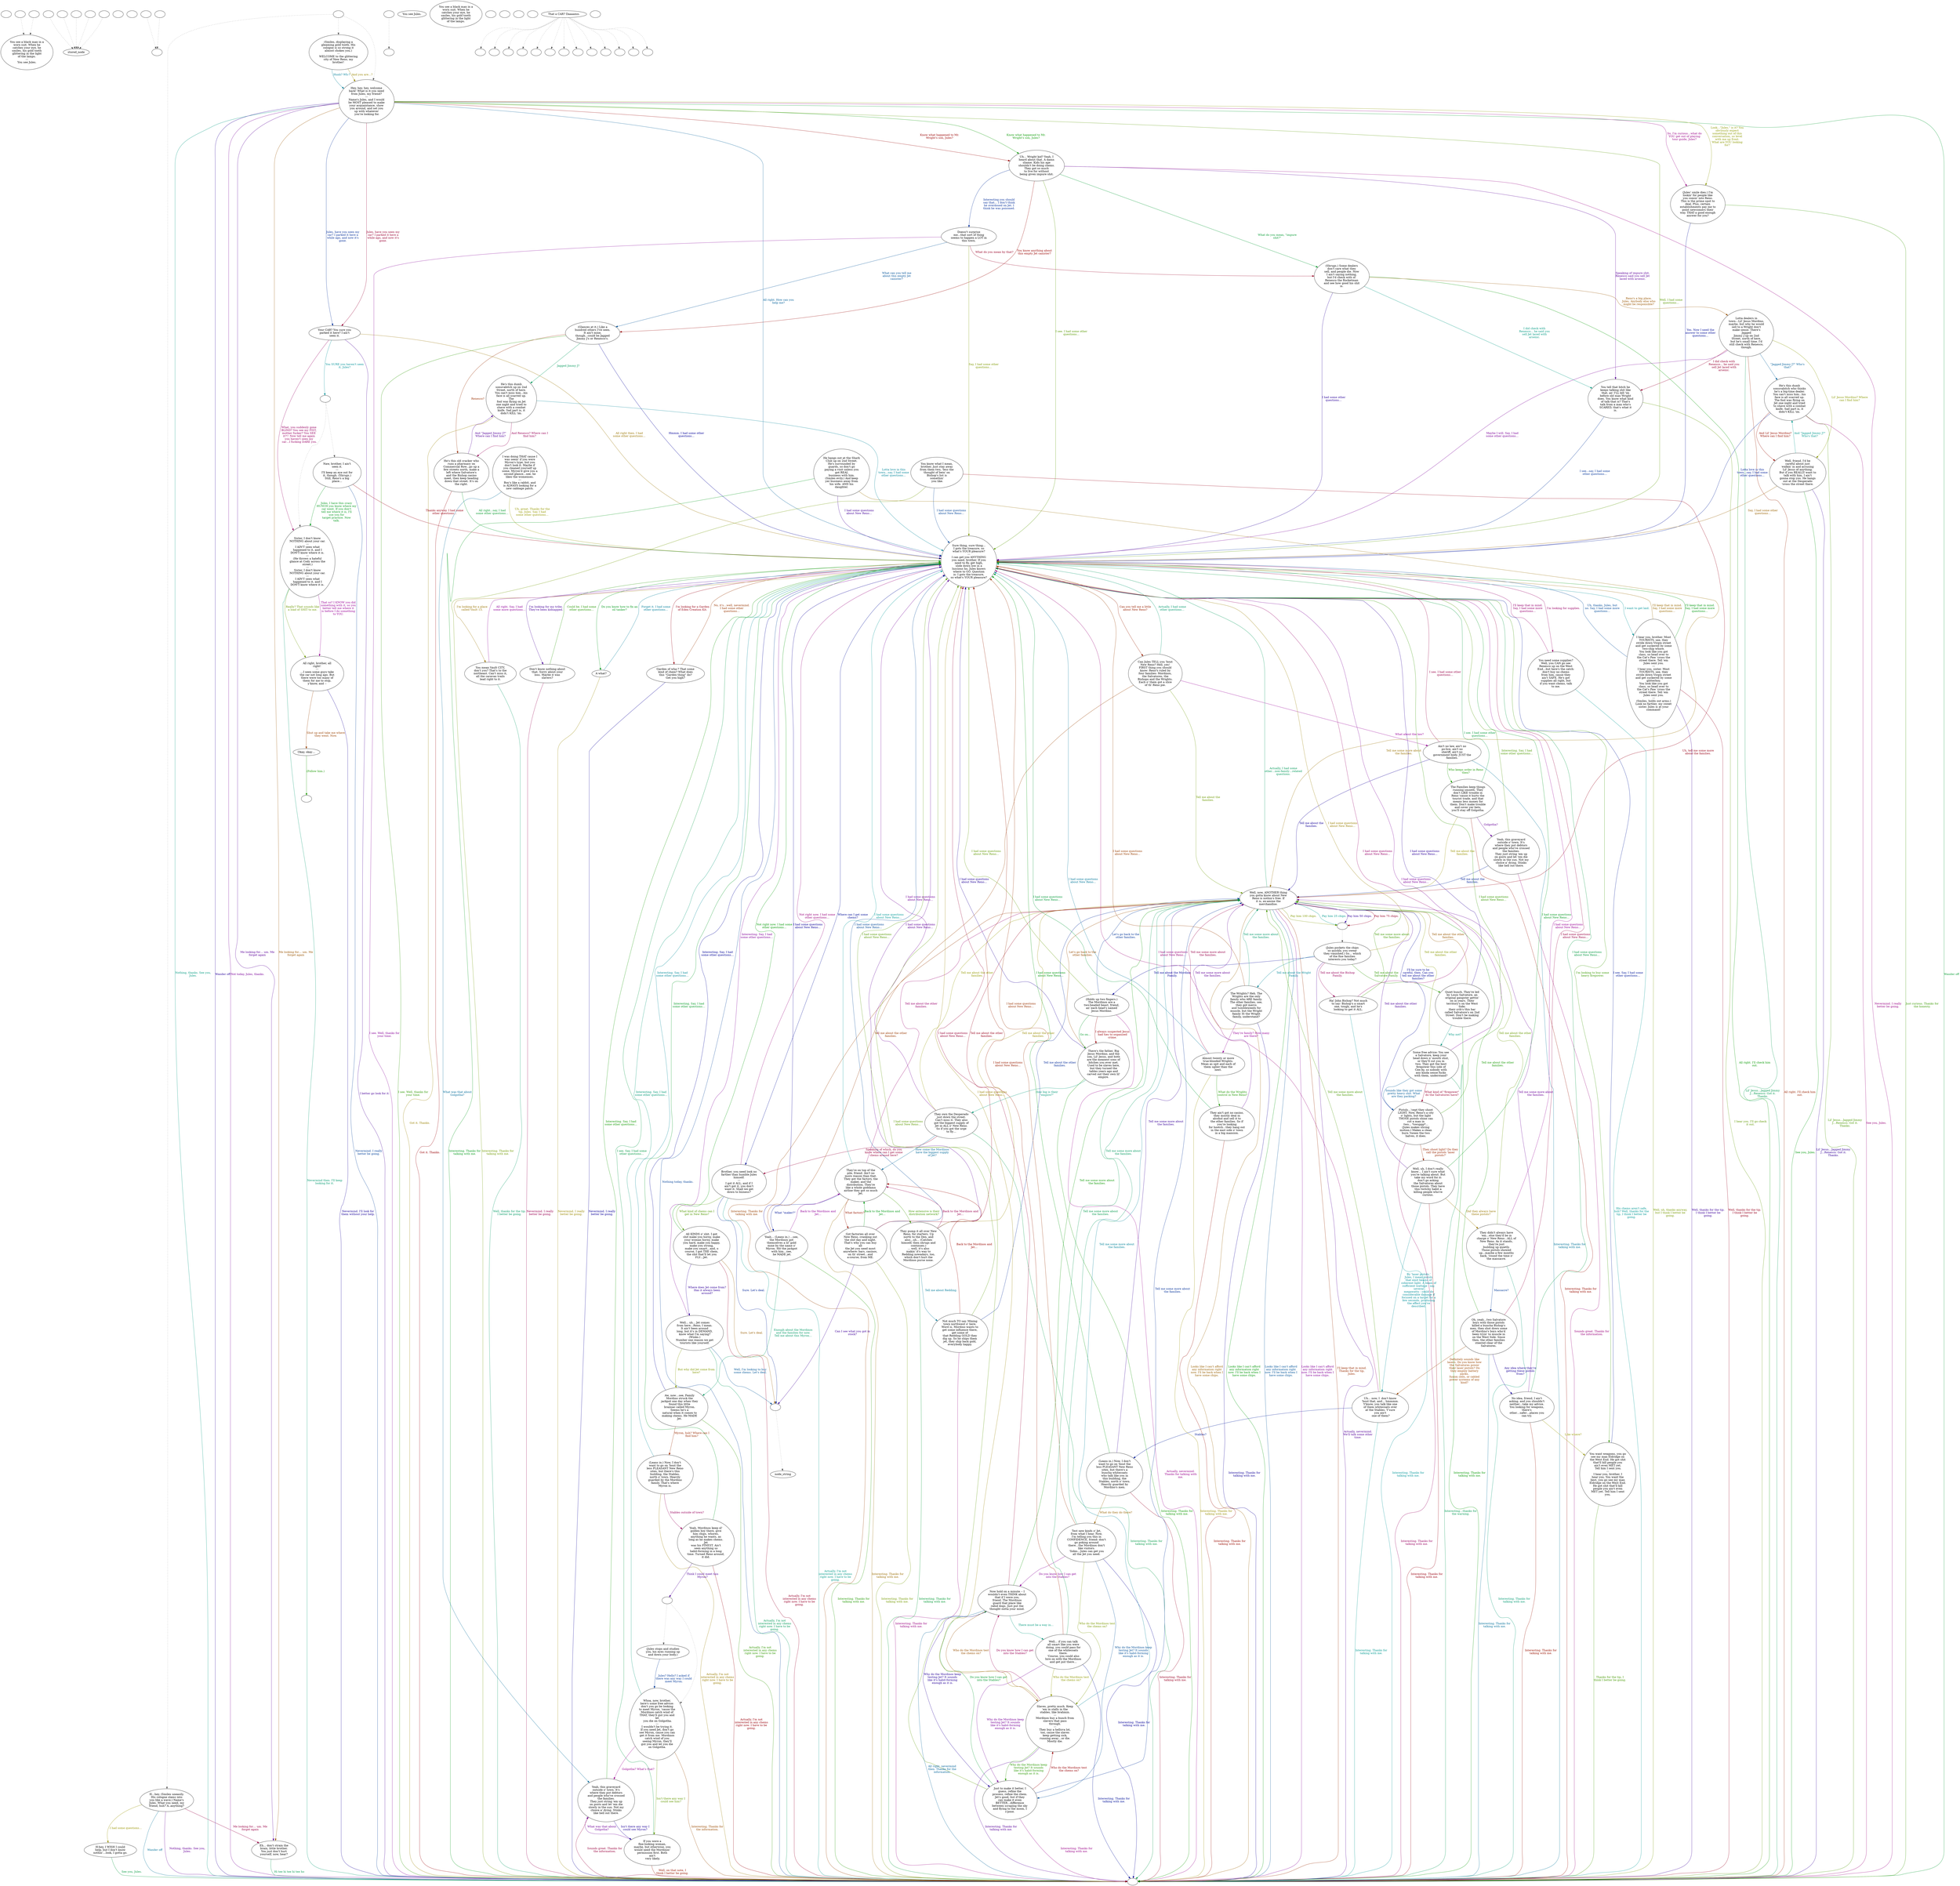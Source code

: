 digraph ncJules {
  "checkPartyMembersNearDoor" [style=filled       fillcolor="#FFFFFF"       color="#000000"]
  "checkPartyMembersNearDoor" [label=""]
  "ChooseFromList" [style=filled       fillcolor="#FFFFFF"       color="#000000"]
  "ChooseFromList" [label="You see a black man in a\nworn suit. When he\ncatches your eye, he\nsmiles, his gold tooth\nglittering in the light\nof the lamps.\n---\nYou see Jules."]
  "CLICK_PREV" [style=filled       fillcolor="#FFFFFF"       color="#000000"]
  "CLICK_PREV" -> "ChooseFromList" [style=dotted color="#555555"]
  "CLICK_PREV" [label=""]
  "CLICK_0" [style=filled       fillcolor="#FFFFFF"       color="#000000"]
  "CLICK_0" -> "stored_node" [style=dotted color="#555555"]
  "CLICK_0" [label=""]
  "CLICK_1" [style=filled       fillcolor="#FFFFFF"       color="#000000"]
  "CLICK_1" -> "stored_node" [style=dotted color="#555555"]
  "CLICK_1" [label=""]
  "CLICK_2" [style=filled       fillcolor="#FFFFFF"       color="#000000"]
  "CLICK_2" -> "stored_node" [style=dotted color="#555555"]
  "CLICK_2" [label=""]
  "CLICK_3" [style=filled       fillcolor="#FFFFFF"       color="#000000"]
  "CLICK_3" -> "stored_node" [style=dotted color="#555555"]
  "CLICK_3" [label=""]
  "CLICK_4" [style=filled       fillcolor="#FFFFFF"       color="#000000"]
  "CLICK_4" -> "stored_node" [style=dotted color="#555555"]
  "CLICK_4" [label=""]
  "CLICK_MORE" [style=filled       fillcolor="#FFFFFF"       color="#000000"]
  "CLICK_MORE" -> "ChooseFromList" [style=dotted color="#555555"]
  "CLICK_MORE" [label=""]
  "start" [style=filled       fillcolor="#FFFFFF"       color="#000000"]
  "start" [label=""]
  "critter_p_proc" [style=filled       fillcolor="#FFFFFF"       color="#000000"]
  "critter_p_proc" [label=""]
  "pickup_p_proc" [style=filled       fillcolor="#FFFFFF"       color="#000000"]
  "pickup_p_proc" -> "Node998" [style=dotted color="#555555"]
  "pickup_p_proc" [label=""]
  "talk_p_proc" [style=filled       fillcolor="#FFFFFF"       color="#000000"]
  "talk_p_proc" -> "Node081" [style=dotted color="#555555"]
  "talk_p_proc" -> "Node017" [style=dotted color="#555555"]
  "talk_p_proc" -> "Node016" [style=dotted color="#555555"]
  "talk_p_proc" [label=""]
  "destroy_p_proc" [style=filled       fillcolor="#FFFFFF"       color="#000000"]
  "destroy_p_proc" [label=""]
  "look_at_p_proc" [style=filled       fillcolor="#FFFFFF"       color="#000000"]
  "look_at_p_proc" [label="You see Jules."]
  "description_p_proc" [style=filled       fillcolor="#FFFFFF"       color="#000000"]
  "description_p_proc" [label="You see a black man in a\nworn suit. When he\ncatches your eye, he\nsmiles, his gold tooth\nglittering in the light\nof the lamps."]
  "use_skill_on_p_proc" [style=filled       fillcolor="#FFFFFF"       color="#000000"]
  "use_skill_on_p_proc" [label=""]
  "damage_p_proc" [style=filled       fillcolor="#FFFFFF"       color="#000000"]
  "damage_p_proc" [label=""]
  "map_enter_p_proc" [style=filled       fillcolor="#FFFFFF"       color="#000000"]
  "map_enter_p_proc" [label=""]
  "map_exit_p_proc" [style=filled       fillcolor="#FFFFFF"       color="#000000"]
  "map_exit_p_proc" [label=""]
  "map_update_p_proc" [style=filled       fillcolor="#FFFFFF"       color="#000000"]
  "map_update_p_proc" -> "destroy_p_proc" [style=dotted color="#555555"]
  "map_update_p_proc" [label=""]
  "timed_event_p_proc" [style=filled       fillcolor="#FFFFFF"       color="#000000"]
  "timed_event_p_proc" -> "Node001" [style=dotted color="#555555"]
  "timed_event_p_proc" -> "Node002" [style=dotted color="#555555"]
  "timed_event_p_proc" -> "Node003" [style=dotted color="#555555"]
  "timed_event_p_proc" -> "Node004" [style=dotted color="#555555"]
  "timed_event_p_proc" -> "Node005" [style=dotted color="#555555"]
  "timed_event_p_proc" -> "Node007" [style=dotted color="#555555"]
  "timed_event_p_proc" -> "Node009" [style=dotted color="#555555"]
  "timed_event_p_proc" -> "Node010" [style=dotted color="#555555"]
  "timed_event_p_proc" -> "Node011" [style=dotted color="#555555"]
  "timed_event_p_proc" -> "Node012" [style=dotted color="#555555"]
  "timed_event_p_proc" -> "Node013" [style=dotted color="#555555"]
  "timed_event_p_proc" -> "Node014" [style=dotted color="#555555"]
  "timed_event_p_proc" -> "Node015" [style=dotted color="#555555"]
  "timed_event_p_proc" [label="That a CAR? Daaaamn."]
  "Node998" [style=filled       fillcolor="#FFFFFF"       color="#000000"]
  "Node998" [label=""]
  "Node999" [style=filled       fillcolor="#FFFFFF"       color="#000000"]
  "Node999" [label=""]
  "Node001" [style=filled       fillcolor="#FFFFFF"       color="#000000"]
  "Node001" [label=""]
  "Node002" [style=filled       fillcolor="#FFFFFF"       color="#000000"]
  "Node002" [label=""]
  "Node003" [style=filled       fillcolor="#FFFFFF"       color="#000000"]
  "Node003" [label=""]
  "Node004" [style=filled       fillcolor="#FFFFFF"       color="#000000"]
  "Node004" [label=""]
  "Node005" [style=filled       fillcolor="#FFFFFF"       color="#000000"]
  "Node005" [label=""]
  "Node007" [style=filled       fillcolor="#FFFFFF"       color="#000000"]
  "Node007" [label=""]
  "Node009" [style=filled       fillcolor="#FFFFFF"       color="#000000"]
  "Node009" [label=""]
  "Node010" [style=filled       fillcolor="#FFFFFF"       color="#000000"]
  "Node010" [label=""]
  "Node011" [style=filled       fillcolor="#FFFFFF"       color="#000000"]
  "Node011" [label=""]
  "Node012" [style=filled       fillcolor="#FFFFFF"       color="#000000"]
  "Node012" [label=""]
  "Node013" [style=filled       fillcolor="#FFFFFF"       color="#000000"]
  "Node013" [label=""]
  "Node014" [style=filled       fillcolor="#FFFFFF"       color="#000000"]
  "Node014" [label=""]
  "Node015" [style=filled       fillcolor="#FFFFFF"       color="#000000"]
  "Node015" [label=""]
  "Node016" [style=filled       fillcolor="#FFFFFF"       color="#000000"]
  "Node016" [label="(Smiles, displaying a\ngleaming gold tooth. His\ncologne is so strong it\nalmost chokes you.)\n---\nWELCOME to the glittering\ncity of New Reno, my\nbrother!"]
  "Node016" -> "Node017" [label="Hunh? Wh-?" color="#007F99" fontcolor="#007F99"]
  "Node016" -> "Node017" [label="And you are…?" color="#998600" fontcolor="#998600"]
  "Node017" [style=filled       fillcolor="#FFFFFF"       color="#000000"]
  "Node017" [label="Hey, hey, hey, welcome\nback! What is it you need\nfrom Jules, my friend?\n---\nName's Jules, and I would\nbe MOST pleased to make\nyour acquaintance, show\nyou around, and set you\nup with whatever\n you're looking for."]
  "Node017" -> "Node018" [label="Me looking for… um. Me\nforget again" color="#5A0099" fontcolor="#5A0099"]
  "Node017" -> "Node999" [label="Wander off" color="#00992D" fontcolor="#00992D"]
  "Node017" -> "Node072" [label="Know what happened to Mr.\nWright's son, Jules?" color="#990000" fontcolor="#990000"]
  "Node017" -> "Node076" [label="Jules, have you seen my\ncar? I parked it here a\nwhile ago, and now it's\ngone." color="#002C99" fontcolor="#002C99"]
  "Node017" -> "Node019" [label="Well, I had some\nquestions…" color="#599900" fontcolor="#599900"]
  "Node017" -> "Node075" [label="So, I'm curious…what do\nYOU get out of playing\ntour guide, Jules?" color="#990086" fontcolor="#990086"]
  "Node017" -> "Node999" [label="Nothing, thanks. See you,\nJules." color="#009980" fontcolor="#009980"]
  "Node017" -> "Node018" [label="Me looking for… um. Me\nforget again" color="#995300" fontcolor="#995300"]
  "Node017" -> "Node999" [label="Wander off" color="#260099" fontcolor="#260099"]
  "Node017" -> "Node072" [label="Know what happened to Mr.\nWright's son, Jules?" color="#069900" fontcolor="#069900"]
  "Node017" -> "Node076" [label="Jules, have you seen my\ncar? I parked it here a\nwhile ago, and now it's\ngone." color="#990033" fontcolor="#990033"]
  "Node017" -> "Node019" [label="All right. How can you\nhelp me?" color="#005F99" fontcolor="#005F99"]
  "Node017" -> "Node075" [label="Look…\"Jules,\" is it? You\nobviously expect\nsomething out of this\nconversation, so level\nwith me up front.\nWhat are YOU looking\nfor?" color="#8C9900" fontcolor="#8C9900"]
  "Node017" -> "Node999" [label="Not today, Jules, thanks." color="#790099" fontcolor="#790099"]
  "Node018" [style=filled       fillcolor="#FFFFFF"       color="#000000"]
  "Node018" [label="Eh... don't strain the\nbrain, little brother.\nYou just don't hurt\nyourself, now, hear?"]
  "Node018" -> "Node999" [label="Hi tee hi tee hi tee ho" color="#00994D" fontcolor="#00994D"]
  "Node019" [style=filled       fillcolor="#FFFFFF"       color="#000000"]
  "Node019" [label="Sure thing, sure thing...\nI gots the treasure, so\nwhat's YOUR pleasure?\n---\nI can get you ANYTHING\nyou need, brother. If you\nneed to fly, get high,\nslide down low in a\nluscious ho, Jules knows\nwhere to GO. Question\nis: I gots the treasure,\nso what's YOUR pleasure?"]
  "Node019" -> "Node020" [label="Can you tell me a little\nabout New Reno?" color="#992000" fontcolor="#992000"]
  "Node019" -> "Node054" [label="Where can I get some\nchems?" color="#000D99" fontcolor="#000D99"]
  "Node019" -> "Node065" [label="I'm looking to buy some\nheavy firepower." color="#399900" fontcolor="#399900"]
  "Node019" -> "Node066" [label="I'm looking for supplies." color="#990066" fontcolor="#990066"]
  "Node019" -> "Node067" [label="I want to get laid." color="#009399" fontcolor="#009399"]
  "Node019" -> "Node068" [label="I'm looking for a place\ncalled Vault 13." color="#997300" fontcolor="#997300"]
  "Node019" -> "Node070" [label="I'm looking for my tribe.\nThey've been kidnapped." color="#460099" fontcolor="#460099"]
  "Node019" -> "Node071" [label="Do you know how to fix an\noil tanker?" color="#009919" fontcolor="#009919"]
  "Node019" -> "Node069" [label="I'm looking for a Garden\nof Eden Creation Kit." color="#990013" fontcolor="#990013"]
  "Node019" -> "Node999" [label="Nothing today, thanks." color="#004099" fontcolor="#004099"]
  "Node020" [style=filled       fillcolor="#FFFFFF"       color="#000000"]
  "Node020" [label="Can Jules TELL you 'bout\nNew Reno? Hell, yes!\nFIRST thing you should\nknow: Reno's ruled by\nfour families: Mordinos,\nthe Salvatores, the\nBishops and the Wrights.\nEach o' them got a slice\nof th' Reno pie."]
  "Node020" -> "Node024" [label="Tell me about the\nfamilies." color="#6C9900" fontcolor="#6C9900"]
  "Node020" -> "Node021" [label="What about the law?" color="#990099" fontcolor="#990099"]
  "Node020" -> "Node019" [label="Actually, I had some\nother questions…" color="#00996C" fontcolor="#00996C"]
  "Node020" -> "Node999" [label="Interesting. Thanks for\ntalking with me." color="#994000" fontcolor="#994000"]
  "Node021" [style=filled       fillcolor="#FFFFFF"       color="#000000"]
  "Node021" [label="Ain't no law, ain't no\npo-lice, ain't no\nsheriff, ain't no\ngovernment body. JUST the\nfamilies."]
  "Node021" -> "Node024" [label="Tell me about the\nfamilies." color="#130099" fontcolor="#130099"]
  "Node021" -> "Node022" [label="Who keeps order in Reno\nthen?" color="#1A9900" fontcolor="#1A9900"]
  "Node021" -> "Node019" [label="I see. I had some other\nquestions…" color="#990046" fontcolor="#990046"]
  "Node021" -> "Node999" [label="Interesting. Thanks for\ntalking with me." color="#007399" fontcolor="#007399"]
  "Node022" [style=filled       fillcolor="#FFFFFF"       color="#000000"]
  "Node022" [label="The Families keep things\nrunning smooth. They\ndon't LIKE trouble in\nReno 'cause it hurts the\ntourist trade, and that\nmeans less money for\nthem. Don't make trouble\nand cover yer bets,\nyou'll stay off Golgotha."]
  "Node022" -> "Node024" [label="Tell me about the\nfamilies." color="#999200" fontcolor="#999200"]
  "Node022" -> "Node023" [label="Golgotha?" color="#660099" fontcolor="#660099"]
  "Node022" -> "Node019" [label="I see. I had some other\nquestions…" color="#009939" fontcolor="#009939"]
  "Node022" -> "Node999" [label="Interesting. Thanks for\ntalking with me." color="#990C00" fontcolor="#990C00"]
  "Node023" [style=filled       fillcolor="#FFFFFF"       color="#000000"]
  "Node023" [label="Yeah, this graveyard\noutside o' town. It's\nwhere they put debtors\nand people who've crossed\nthe families.\nThey just string 'em up\non posts and let 'em die\nslowly in the sun. Not my\nchoice a' dying. Stinks\nlike hell out there."]
  "Node023" -> "Node024" [label="Tell me about the\nfamilies." color="#002099" fontcolor="#002099"]
  "Node023" -> "Node019" [label="Interesting. Say, I had\nsome other questions…" color="#4D9900" fontcolor="#4D9900"]
  "Node023" -> "Node999" [label="Sounds great. Thanks for\nthe information." color="#99007A" fontcolor="#99007A"]
  "Node024" [style=filled       fillcolor="#FFFFFF"       color="#000000"]
  "Node024" [label="Well, now, ANOTHER thing\nyou gotta know about New\nReno is nothin's free. If\nit is, ex-amine the\nmerchandise."]
  "Node024" -> "Node990" [label="Pay him 25 chips." color="#00998C" fontcolor="#00998C"]
  "Node024" -> "Node999" [label="Looks like I can't afford\nany information right\nnow. I'll be back when I\nhave some chips." color="#995F00" fontcolor="#995F00"]
  "Node024" -> "Node990" [label="Pay him 50 chips." color="#330099" fontcolor="#330099"]
  "Node024" -> "Node999" [label="Looks like I can't afford\nany information right\nnow. I'll be back when I\nhave some chips." color="#009906" fontcolor="#009906"]
  "Node024" -> "Node990" [label="Pay him 75 chips." color="#990027" fontcolor="#990027"]
  "Node024" -> "Node999" [label="Looks like I can't afford\nany information right\nnow. I'll be back when I\nhave some chips." color="#005399" fontcolor="#005399"]
  "Node024" -> "Node990" [label="Pay him 100 chips." color="#809900" fontcolor="#809900"]
  "Node024" -> "Node999" [label="Looks like I can't afford\nany information right\nnow. I'll be back when I\nhave some chips." color="#850099" fontcolor="#850099"]
  "Node024" -> "Node019" [label="Actually, I had some\nother…non-family…related\nquestions." color="#009959" fontcolor="#009959"]
  "Node024" -> "Node999" [label="I'll keep that in mind.\nThanks for the tip,\nJules." color="#992C00" fontcolor="#992C00"]
  "Node025" [style=filled       fillcolor="#FFFFFF"       color="#000000"]
  "Node025" [label="(Jules pockets the chips\nso quickly, you swear\nthey vanished.) So… which\nof the fine families\ninterests you today?"]
  "Node025" -> "Node026" [label="Tell me about the Mordino\nFamily." color="#000199" fontcolor="#000199"]
  "Node025" -> "Node034" [label="Tell me about the\nSalvatore Family." color="#2D9900" fontcolor="#2D9900"]
  "Node025" -> "Node048" [label="Tell me about the Bishop\nFamily." color="#99005A" fontcolor="#99005A"]
  "Node025" -> "Node051" [label="Tell me about the Wright\nFamily." color="#008799" fontcolor="#008799"]
  "Node025" -> "Node019" [label="I had some questions\nabout New Reno…" color="#997F00" fontcolor="#997F00"]
  "Node025" -> "Node999" [label="Actually, nevermind.\nWe'll talk some other\ntime." color="#520099" fontcolor="#520099"]
  "Node026" [style=filled       fillcolor="#FFFFFF"       color="#000000"]
  "Node026" [label="(Holds up two fingers.)\nThe Mordinos are a\ntwo-headed beast, friend,\nan' each head's named\nJesus Mordino."]
  "Node026" -> "Node027" [label="Go on…" color="#009926" fontcolor="#009926"]
  "Node026" -> "Node027" [label="I always suspected Jesus\nhad ties to organized\ncrime." color="#990007" fontcolor="#990007"]
  "Node026" -> "Node024" [label="Let's go back to the\nother families." color="#003499" fontcolor="#003499"]
  "Node026" -> "Node019" [label="I had some questions\nabout New Reno…" color="#609900" fontcolor="#609900"]
  "Node026" -> "Node999" [label="Actually, nevermind.\nThanks for talking with\nme." color="#99008D" fontcolor="#99008D"]
  "Node027" [style=filled       fillcolor="#FFFFFF"       color="#000000"]
  "Node027" [label="There's the father, Big\nJesus Mordino, and the\nson, Lil' Jesus, and both\nare the meanest sons of\nbitches you ever met.\nUsed to be slaves here,\nbut they turned the\ntables years ago and\ncarved out their own lil'\nempire."]
  "Node027" -> "Node028" [label="How big is their\n\"empire?\"" color="#009978" fontcolor="#009978"]
  "Node027" -> "Node024" [label="Let's go back to the\nother families." color="#994C00" fontcolor="#994C00"]
  "Node027" -> "Node019" [label="I had some questions\nabout New Reno…" color="#1F0099" fontcolor="#1F0099"]
  "Node027" -> "Node999" [label="Interesting. Thanks for\ntalking with me." color="#0E9900" fontcolor="#0E9900"]
  "Node028" [style=filled       fillcolor="#FFFFFF"       color="#000000"]
  "Node028" [label="They own the Desperado\njust down the street.\nCan't miss it. They also\ngot the biggest supply of\nJet in ALL o' New Reno.\nSo if you got the urge\nto fly…"]
  "Node028" -> "Node054" [label="Speaking of which, do you\nknow where can I get some\nchems around here?" color="#99003A" fontcolor="#99003A"]
  "Node028" -> "Node029" [label="How come the Mordinos\nhave the biggest supply\nof Jet?" color="#006799" fontcolor="#006799"]
  "Node028" -> "Node024" [label="Tell me about the other\nfamilies." color="#949900" fontcolor="#949900"]
  "Node028" -> "Node019" [label="I had some questions\nabout New Reno…" color="#720099" fontcolor="#720099"]
  "Node028" -> "Node999" [label="Interesting. Thanks for\ntalking with me." color="#009945" fontcolor="#009945"]
  "Node029" [style=filled       fillcolor="#FFFFFF"       color="#000000"]
  "Node029" [label="They're on top of the\npile, friend. Ain't no\nmore reason than that.\nThey got the factory, the\nmaker, and the\ndistribution. They're\nlike a whole goddamn\nairline they got so much\nJet."]
  "Node029" -> "Node030" [label="What factory?" color="#991800" fontcolor="#991800"]
  "Node029" -> "Node031" [label="What \"maker?\"" color="#001499" fontcolor="#001499"]
  "Node029" -> "Node032" [label="How extensive is their\ndistribution network?" color="#419900" fontcolor="#419900"]
  "Node029" -> "Node024" [label="Tell me about the other\nfamilies." color="#99006D" fontcolor="#99006D"]
  "Node029" -> "Node019" [label="I had some questions\nabout New Reno…" color="#009998" fontcolor="#009998"]
  "Node029" -> "Node999" [label="Interesting. Thanks for\ntalking with me." color="#996B00" fontcolor="#996B00"]
  "Node030" [style=filled       fillcolor="#FFFFFF"       color="#000000"]
  "Node030" [label="Got factories all over\nNew Reno, cranking out\nthe shit day and night.\nThat's why you can buy\nall\nthe Jet you need most\nanywhere: bars, casinos,\non th' street…and\na-course, from ME."]
  "Node030" -> "Node989" [label="Can I see what you got in\nstock?" color="#3F0099" fontcolor="#3F0099"]
  "Node030" -> "Node029" [label="Back to the Mordinos and\nJet…" color="#009912" fontcolor="#009912"]
  "Node030" -> "Node024" [label="Tell me about the other\nfamilies." color="#99001B" fontcolor="#99001B"]
  "Node030" -> "Node019" [label="I had some questions\nabout New Reno…" color="#004799" fontcolor="#004799"]
  "Node030" -> "Node999" [label="Interesting. Thanks for\ntalking with me." color="#749900" fontcolor="#749900"]
  "Node031" [style=filled       fillcolor="#FFFFFF"       color="#000000"]
  "Node031" [label="Yeah… (Leans in.) ...see,\nthe Mordinos got\nthemselves a lil' gold\nmine by the name o'\nMyron. Hit the jackpot\nwith him…see,\n he MADE jet."]
  "Node031" -> "Node029" [label="Back to the Mordinos and\nJet…" color="#910099" fontcolor="#910099"]
  "Node031" -> "Node057" [label="Enough about the Mordinos\nand the families for now.\nTell me about this Myron…" color="#009965" fontcolor="#009965"]
  "Node031" -> "Node024" [label="Tell me about the other\nfamilies." color="#993800" fontcolor="#993800"]
  "Node031" -> "Node019" [label="I had some questions\nabout New Reno…" color="#0B0099" fontcolor="#0B0099"]
  "Node031" -> "Node999" [label="Interesting. Thanks for\ntalking with me." color="#219900" fontcolor="#219900"]
  "Node032" [style=filled       fillcolor="#FFFFFF"       color="#000000"]
  "Node032" [label="They pump it all over New\nReno, for starters. Up\nnorth to the Den, and\nalso…uh… (Catches\nhimself, then shrugs and\ncontinues.)\n... well, it's also\nmakin' it's way to\nRedding nowadays, too,\nwhich don't hurt the\nMordinos purse none."]
  "Node032" -> "Node029" [label="Back to the Mordinos and\nJet…" color="#99004E" fontcolor="#99004E"]
  "Node032" -> "Node033" [label="Tell me about Redding." color="#007A99" fontcolor="#007A99"]
  "Node032" -> "Node024" [label="Tell me about the other\nfamilies." color="#998B00" fontcolor="#998B00"]
  "Node032" -> "Node019" [label="I had some questions\nabout New Reno…" color="#5E0099" fontcolor="#5E0099"]
  "Node032" -> "Node999" [label="Interesting. Thanks for\ntalking with me." color="#009932" fontcolor="#009932"]
  "Node033" [style=filled       fillcolor="#FFFFFF"       color="#000000"]
  "Node033" [label="Not much TO say. Mining\ntown northwest o' here.\nWord is, Mordino wants to\nget some influence there,\nget some of\nthat Redding GOLD they\ndig up. So he ships them\njet, they ship back gold,\neverybody happy."]
  "Node033" -> "Node029" [label="Back to the Mordinos and\nJet…" color="#990500" fontcolor="#990500"]
  "Node033" -> "Node024" [label="Tell me about the other\nfamilies." color="#002899" fontcolor="#002899"]
  "Node033" -> "Node019" [label="I had some questions\nabout New Reno…" color="#549900" fontcolor="#549900"]
  "Node033" -> "Node999" [label="Interesting. Thanks for\ntalking with me." color="#990081" fontcolor="#990081"]
  "Node034" [style=filled       fillcolor="#FFFFFF"       color="#000000"]
  "Node034" [label="Quiet bunch. They're led\nby Louis Salvatore, an\noriginal gangster gettin'\non in years. Their\nterritory's on the West\nSide;\ntheir crib's this bar\ncalled Salvatore's on 2nd\nStreet. Don't be making\ntrouble there."]
  "Node034" -> "Node035" [label="Why not?" color="#009984" fontcolor="#009984"]
  "Node034" -> "Node024" [label="Tell me about the other\nfamilies." color="#995800" fontcolor="#995800"]
  "Node034" -> "Node019" [label="I had some questions\nabout New Reno…" color="#2B0099" fontcolor="#2B0099"]
  "Node034" -> "Node999" [label="Interesting. Thanks for\ntalking with me." color="#029900" fontcolor="#029900"]
  "Node035" [style=filled       fillcolor="#FFFFFF"       color="#000000"]
  "Node035" [label="Some free advice: You see\na Salvatore, keep your\nhead down n' mouth shut,\nor they'll cut you in\ntwo. They got the best\nfirepower this side of\nCee-Ay, so nobody with\nany kinda sense fucks\nwith them, understand?"]
  "Node035" -> "Node036" [label="What kind of \"firepower\"\ndo the Salvatores have?" color="#99002E" fontcolor="#99002E"]
  "Node035" -> "Node036" [label="Sounds like they got some\npretty heavy shit. What\nare they packing?" color="#005B99" fontcolor="#005B99"]
  "Node035" -> "Node024" [label="Tell me about the other\nfamilies." color="#889900" fontcolor="#889900"]
  "Node035" -> "Node019" [label="I had some questions\nabout New Reno…" color="#7E0099" fontcolor="#7E0099"]
  "Node035" -> "Node999" [label="Interesting…thanks for\nthe warning." color="#009951" fontcolor="#009951"]
  "Node036" [style=filled       fillcolor="#FFFFFF"       color="#000000"]
  "Node036" [label="Pistols…'cept they shoot\nLIGHT. Now, Reno's a city\no' lights, but the light\nTHOSE pistols shine can\ncut a man in\ntwo... *swuppp*...\n(Jules makes slicing\nmotion.) Makes a clean\nburn 'tween the two\nhalves, it does."]
  "Node036" -> "Node037" [label="They shoot light? Do they\ncall the pistols 'laser\npistols?'" color="#992500" fontcolor="#992500"]
  "Node036" -> "Node024" [label="I'll be sure to be\ncareful, then. Can you\ntell me about the other\nfamilies?" color="#000899" fontcolor="#000899"]
  "Node036" -> "Node019" [label="I had some questions\nabout New Reno…" color="#359900" fontcolor="#359900"]
  "Node036" -> "Node999" [label="Interesting. Thanks for\ntalking with me." color="#990061" fontcolor="#990061"]
  "Node037" [style=filled       fillcolor="#FFFFFF"       color="#000000"]
  "Node037" [label="Well, uh, I don't really\nknow… I ain't sure what\nyou're talking about. But\ntake my word for it:\ndon't go asking\nthe Salvatores about\nthose pistols. They have\nthis twitchy habit a\nkilling people who're\ncurious."]
  "Node037" -> "Node041" [label="By 'laser pistols,'\nJules, I mean pistols\nthat emit beams of\ncoherent light. A beam of\nsufficient wattage - say,\nseveral\nmegawatts - could do\nconsiderable damage if\nfocused on a target for a\nfew seconds, producing\nthe effect you've\ndescribed." color="#008E99" fontcolor="#008E99"]
  "Node037" -> "Node038" [label="Did they always have\nthese pistols?" color="#997700" fontcolor="#997700"]
  "Node037" -> "Node024" [label="Tell me about the other\nfamilies." color="#4B0099" fontcolor="#4B0099"]
  "Node037" -> "Node019" [label="I had some questions\nabout New Reno…" color="#00991E" fontcolor="#00991E"]
  "Node037" -> "Node999" [label="Interesting. Thanks for\ntalking with me." color="#99000F" fontcolor="#99000F"]
  "Node038" [style=filled       fillcolor="#FFFFFF"       color="#000000"]
  "Node038" [label="They didn't always have\n'em…else they'd be in\ncharge o' New Reno…ALL of\nNew Reno. As it stands,\nthey're just\nbuilding up quietly.\nThose pistols showed\nup…maybe a few months\nback, 'round the time o'\nthe massacre."]
  "Node038" -> "Node039" [label="Massacre?" color="#003B99" fontcolor="#003B99"]
  "Node038" -> "Node024" [label="Tell me about the other\nfamilies." color="#689900" fontcolor="#689900"]
  "Node038" -> "Node019" [label="I had some questions\nabout New Reno…" color="#990095" fontcolor="#990095"]
  "Node038" -> "Node999" [label="Interesting. Thanks for\ntalking with me." color="#009971" fontcolor="#009971"]
  "Node039" [style=filled       fillcolor="#FFFFFF"       color="#000000"]
  "Node039" [label="Oh, yeah…two Salvatore\nboys with those pistols\nkilled a buncha Bishop's\nmen, then shot down some\nof Mordino's boys who'd\nbeen tryin' to muscle in\non the West Side. Since\nthen, the other families\nsteered clear of the\nSalvatores."]
  "Node039" -> "Node041" [label="Definitely sounds like\nlasers. Do you know how\nthe Salvatores power\ntheir laser pistols? Do\nthey employ battery\npacks,\nfusion cells, or cabled\npower systems of any\nkind?" color="#994400" fontcolor="#994400"]
  "Node039" -> "Node040" [label="Any idea where they're\ngetting these pistols\nfrom?" color="#180099" fontcolor="#180099"]
  "Node039" -> "Node024" [label="Tell me about the other\nfamilies." color="#159900" fontcolor="#159900"]
  "Node039" -> "Node019" [label="I had some questions\nabout New Reno…" color="#990042" fontcolor="#990042"]
  "Node039" -> "Node999" [label="Interesting. Thanks for\ntalking with me." color="#006E99" fontcolor="#006E99"]
  "Node040" [style=filled       fillcolor="#FFFFFF"       color="#000000"]
  "Node040" [label="No idea, friend, I ain't\nasking, and you shouldn't\nneither…take my advice.\nYou looking for weapons,\nthere's\nother…safer…places you\ncan try."]
  "Node040" -> "Node065" [label="Like where?" color="#999700" fontcolor="#999700"]
  "Node040" -> "Node024" [label="Tell me some more about\nthe families." color="#6A0099" fontcolor="#6A0099"]
  "Node040" -> "Node019" [label="I had some questions\nabout New Reno…" color="#00993E" fontcolor="#00993E"]
  "Node040" -> "Node999" [label="Interesting. Thanks for\ntalking with me." color="#991100" fontcolor="#991100"]
  "Node041" [style=filled       fillcolor="#FFFFFF"       color="#000000"]
  "Node041" [label="Uh... now, I  don't know\n'bout that, and... hmmmm.\nY'know, you talk like one\nof them whitecoats over\nat the Stables. Y'sure\nyou ain't\n one of them?"]
  "Node041" -> "Node042" [label="Stables?" color="#001C99" fontcolor="#001C99"]
  "Node041" -> "Node024" [label="Tell me some more about\nthe families." color="#489900" fontcolor="#489900"]
  "Node041" -> "Node019" [label="I had some questions\nabout New Reno…" color="#990075" fontcolor="#990075"]
  "Node041" -> "Node999" [label="Interesting. Thanks for\ntalking with me." color="#009990" fontcolor="#009990"]
  "Node042" [style=filled       fillcolor="#FFFFFF"       color="#000000"]
  "Node042" [label="(Leans in.) Now, I don't\nwant to go on 'bout the\nless PLEASANT New Reno\nsites, but there's a\nbuncha whitecoats\nwho talk like you in\nthis building, the\nStables, north o' town.\nHeavily guarded by\nMordino's men."]
  "Node042" -> "Node043" [label="What do they do there?" color="#996400" fontcolor="#996400"]
  "Node042" -> "Node024" [label="Tell me some more about\nthe families." color="#370099" fontcolor="#370099"]
  "Node042" -> "Node019" [label="I had some questions\nabout New Reno…" color="#00990B" fontcolor="#00990B"]
  "Node042" -> "Node999" [label="Interesting. Thanks for\ntalking with me." color="#990022" fontcolor="#990022"]
  "Node043" [style=filled       fillcolor="#FFFFFF"       color="#000000"]
  "Node043" [label="Test new kinds o' Jet,\nfrom what I hear. Now,\nI'm telling you this in\nCONFIDENCE, friend: don't\ngo poking around\nthere…the Mordinos don't\nlike visitors.\n'Sides…Jules can get you\nall the Jet you need."]
  "Node043" -> "Node045" [label="Why do the Mordinos keep\ntesting Jet? It sounds\nlike it's habit-forming\nenough as it is." color="#004F99" fontcolor="#004F99"]
  "Node043" -> "Node044" [label="Who do the Mordinos test\nthe chems on?" color="#7B9900" fontcolor="#7B9900"]
  "Node043" -> "Node046" [label="Do you know how I can get\ninto the Stables?" color="#8A0099" fontcolor="#8A0099"]
  "Node043" -> "Node024" [label="Tell me some more about\nthe families." color="#00995D" fontcolor="#00995D"]
  "Node043" -> "Node019" [label="I had some questions\nabout New Reno…" color="#993100" fontcolor="#993100"]
  "Node043" -> "Node999" [label="Interesting. Thanks for\ntalking with me." color="#040099" fontcolor="#040099"]
  "Node044" [style=filled       fillcolor="#FFFFFF"       color="#000000"]
  "Node044" [label="Slaves, pretty much. Keep\n'em in stalls in the\nstables, like brahmin.\n---\nMordinos buy a bunch from\nslavers that pass\nthrough.\n---\nThey buy a helluva lot,\ntoo, cause the slaves\nkeep getting sick,\nrunning away…or die.\nMostly die."]
  "Node044" -> "Node045" [label="Why do the Mordinos keep\ntesting Jet? It sounds\nlike it's habit-forming\nenough as it is." color="#299900" fontcolor="#299900"]
  "Node044" -> "Node046" [label="Do you know how I can get\ninto the Stables?" color="#990055" fontcolor="#990055"]
  "Node044" -> "Node024" [label="Tell me some more about\nthe families." color="#008299" fontcolor="#008299"]
  "Node044" -> "Node019" [label="I had some questions\nabout New Reno…" color="#998300" fontcolor="#998300"]
  "Node044" -> "Node999" [label="Interesting. Thanks for\ntalking with me." color="#570099" fontcolor="#570099"]
  "Node045" [style=filled       fillcolor="#FFFFFF"       color="#000000"]
  "Node045" [label="Just to make it better, I\nguess, refine the\nprocess, refine the chem.\nJet's good, but if they\ncan make it even\nBETTER…difference\nbetween scraping the sky\nand flying to the moon, I\ns'pose."]
  "Node045" -> "Node046" [label="Do you know how I can get\ninto the Stables?" color="#00992A" fontcolor="#00992A"]
  "Node045" -> "Node044" [label="Who do the Mordinos test\nthe chems on?" color="#990003" fontcolor="#990003"]
  "Node045" -> "Node024" [label="Tell me some more about\nthe families." color="#002F99" fontcolor="#002F99"]
  "Node045" -> "Node019" [label="I had some questions\nabout New Reno…" color="#5C9900" fontcolor="#5C9900"]
  "Node045" -> "Node999" [label="Interesting. Thanks for\ntalking with me." color="#990088" fontcolor="#990088"]
  "Node046" [style=filled       fillcolor="#FFFFFF"       color="#000000"]
  "Node046" [label="Now hold on a minute -- I\nwouldn't even THINK about\nthat if I were you,\nfriend. The Mordinos\nguard that place like\nrabid dogs. Just put the\nthought outta your mind."]
  "Node046" -> "Node047" [label="There must be a way in…" color="#00997D" fontcolor="#00997D"]
  "Node046" -> "Node044" [label="Who do the Mordinos test\nthe chems on?" color="#995000" fontcolor="#995000"]
  "Node046" -> "Node045" [label="Why do the Mordinos keep\ntesting Jet? It sounds\nlike it's habit-forming\nenough as it is." color="#240099" fontcolor="#240099"]
  "Node046" -> "Node024" [label="Tell me some more about\nthe families." color="#099900" fontcolor="#099900"]
  "Node046" -> "Node019" [label="I had some questions\nabout New Reno…" color="#990036" fontcolor="#990036"]
  "Node046" -> "Node999" [label="All right, nevermind\nthen. Thanks for the\ninformation." color="#006299" fontcolor="#006299"]
  "Node047" [style=filled       fillcolor="#FFFFFF"       color="#000000"]
  "Node047" [label="Well... if you can talk\nall smart like you were\ndoing, you could pass for\none of the whitecoats\nthere.\n'Course, you could also\nhire on with the Mordinos\nand get put there…"]
  "Node047" -> "Node044" [label="Who do the Mordinos test\nthe chems on?" color="#8F9900" fontcolor="#8F9900"]
  "Node047" -> "Node045" [label="Why do the Mordinos keep\ntesting Jet? It sounds\nlike it's habit-forming\nenough as it is." color="#760099" fontcolor="#760099"]
  "Node047" -> "Node024" [label="Tell me some more about\nthe families." color="#00994A" fontcolor="#00994A"]
  "Node047" -> "Node019" [label="I had some questions\nabout New Reno…" color="#991D00" fontcolor="#991D00"]
  "Node047" -> "Node999" [label="Interesting. Thanks for\ntalking with me." color="#001099" fontcolor="#001099"]
  "Node048" [style=filled       fillcolor="#FFFFFF"       color="#000000"]
  "Node048" [label="Ha! John Bishop? Not much\nto say: Bishop's a smart\none, tough, and he's\nlooking to get it ALL."]
  "Node048" -> "Node024" [label="Tell me some more about\nthe families." color="#3C9900" fontcolor="#3C9900"]
  "Node048" -> "Node019" [label="I had some questions\nabout New Reno…" color="#990069" fontcolor="#990069"]
  "Node048" -> "Node999" [label="Interesting. Thanks for\ntalking with me." color="#009599" fontcolor="#009599"]
  "Node049" [style=filled       fillcolor="#FFFFFF"       color="#000000"]
  "Node049" [label="He hangs out at the Shark\nClub up on 2nd Street.\nHe's surrounded by\nguards, so don't go\npaying a visit unless you\ngot REAL\nbusiness with him.\n(Smiles evily.) And keep\nyer business away from\nhis wife. AND his\ndaughter."]
  "Node049" -> "Node024" [label="Tell me some more about\nthe families." color="#997000" fontcolor="#997000"]
  "Node049" -> "Node019" [label="I had some questions\nabout New Reno…" color="#430099" fontcolor="#430099"]
  "Node049" -> "Node999" [label="Interesting. Thanks for\ntalking with me." color="#009917" fontcolor="#009917"]
  "Node050" [style=filled       fillcolor="#FFFFFF"       color="#000000"]
  "Node050" [label="You know what I mean,\nbrother. Just stay away\nfrom them two, 'less the\nthought of bein' on\nBishop's list is\nsomethin'\n you like."]
  "Node050" -> "Node024" [label="Uh, tell me some more\nabout the families." color="#990016" fontcolor="#990016"]
  "Node050" -> "Node019" [label="I had some questions\nabout New Reno…" color="#004399" fontcolor="#004399"]
  "Node050" -> "Node999" [label="Interesting. Thanks for\ntalking with me." color="#6F9900" fontcolor="#6F9900"]
  "Node051" [style=filled       fillcolor="#FFFFFF"       color="#000000"]
  "Node051" [label="The Wrights? Heh. The\nWrights are the only\nfamily who ARE family.\nThe other families, see,\nthey got mercs\nand tumbleweeds for\nmuscle, but the Wright\nfamily IS the Wright\nfamily, understand?"]
  "Node051" -> "Node052" [label="They're family? How many\nare there?" color="#960099" fontcolor="#960099"]
  "Node051" -> "Node024" [label="Tell me some more about\nthe families." color="#009969" fontcolor="#009969"]
  "Node051" -> "Node019" [label="I had some questions\nabout New Reno…" color="#993D00" fontcolor="#993D00"]
  "Node051" -> "Node999" [label="Interesting. Thanks for\ntalking with me." color="#100099" fontcolor="#100099"]
  "Node052" [style=filled       fillcolor="#FFFFFF"       color="#000000"]
  "Node052" [label="Almost twenty or more\ntrue-blooded Wrights.\nMean as spit and each of\nthem uglier than the\nnext."]
  "Node052" -> "Node053" [label="What do the Wrights\ncontrol in New Reno?" color="#1D9900" fontcolor="#1D9900"]
  "Node052" -> "Node024" [label="Tell me some more about\nthe families." color="#990049" fontcolor="#990049"]
  "Node052" -> "Node019" [label="I had some questions\nabout New Reno…" color="#007699" fontcolor="#007699"]
  "Node052" -> "Node999" [label="Interesting. Thanks for\ntalking with me." color="#998F00" fontcolor="#998F00"]
  "Node053" [style=filled       fillcolor="#FFFFFF"       color="#000000"]
  "Node053" [label="They ain't got no casino,\nthey mostly deal in\nalcohol and sell it to\nthe other families. So if\nyou're looking\nfor hootch…they hang out\nin the east side o' town\nin a big mansion."]
  "Node053" -> "Node024" [label="Tell me some more about\nthe families." color="#630099" fontcolor="#630099"]
  "Node053" -> "Node019" [label="I had some questions\nabout New Reno…" color="#009936" fontcolor="#009936"]
  "Node053" -> "Node999" [label="Interesting. Thanks for\ntalking with me." color="#990A00" fontcolor="#990A00"]
  "Node054" [style=filled       fillcolor="#FFFFFF"       color="#000000"]
  "Node054" [label="Brother, you need look no\nfarther than humble Jules\nhimself.\n---\nI got it ALL, and if I\nain't got it, you don't\nwant it. Shall we get\ndown to bizness?"]
  "Node054" -> "Node989" [label="Sure. Let's deal." color="#002399" fontcolor="#002399"]
  "Node054" -> "Node055" [label="What kind of chems can I\nget in New Reno?" color="#509900" fontcolor="#509900"]
  "Node054" -> "Node019" [label="Not right now. I had some\nother questions…" color="#99007C" fontcolor="#99007C"]
  "Node054" -> "Node999" [label="Actually, I'm not\ninterested in any chems\nright now. I have to be\ngoing." color="#009989" fontcolor="#009989"]
  "Node055" [style=filled       fillcolor="#FFFFFF"       color="#000000"]
  "Node055" [label="All KINDS o' shit. I got\nshit make you horny, make\nyour woman horny, make\nyou hard, make you happy,\nmake you strong,\nmake you smart…and, o\ncourse, I got THE chem,\nthe shit that'll let you\nFLY…Jet."]
  "Node055" -> "Node989" [label="Sure. Let's deal." color="#995C00" fontcolor="#995C00"]
  "Node055" -> "Node056" [label="Where does Jet come from?\nHas it always been\naround?" color="#300099" fontcolor="#300099"]
  "Node055" -> "Node019" [label="Not right now. I had some\nother questions…" color="#009903" fontcolor="#009903"]
  "Node055" -> "Node999" [label="Actually, I'm not\ninterested in any chems\nright now. I have to be\ngoing." color="#99002A" fontcolor="#99002A"]
  "Node056" [style=filled       fillcolor="#FFFFFF"       color="#000000"]
  "Node056" [label="Well... uh... Jet comes\nfrom here…Reno, I mean.\nIt ain't been around\nlong, but it's in DEMAND,\nknow what I'm saying?\n(Winks.)\nNumber one reason we get\ntourists like yourself."]
  "Node056" -> "Node989" [label="Well, I'm looking to buy\nsome chems. Let's deal." color="#005699" fontcolor="#005699"]
  "Node056" -> "Node057" [label="But why did Jet come from\nhere?" color="#839900" fontcolor="#839900"]
  "Node056" -> "Node019" [label="Interesting. Say, I had\nsome other questions…" color="#820099" fontcolor="#820099"]
  "Node056" -> "Node999" [label="Actually, I'm not\ninterested in any chems\nright now. I have to be\ngoing." color="#009956" fontcolor="#009956"]
  "Node057" [style=filled       fillcolor="#FFFFFF"       color="#000000"]
  "Node057" [label="Aw, now…see, Family\nMordino struck the\njackpot one day when they\nfound this little\nbrainiac called Myron.\nSeems he's a\nnatural when it comes to\nmaking chems. He MADE\nJet."]
  "Node057" -> "Node058" [label="Myron, huh? Where can I\nfind him?" color="#992900" fontcolor="#992900"]
  "Node057" -> "Node019" [label="Interesting. Say, I had\nsome other questions…" color="#000399" fontcolor="#000399"]
  "Node057" -> "Node999" [label="Actually, I'm not\ninterested in any chems\nright now. I have to be\ngoing." color="#309900" fontcolor="#309900"]
  "Node058" [style=filled       fillcolor="#FFFFFF"       color="#000000"]
  "Node058" [label="(Leans in.) Now, I don't\nwant to go on 'bout the\nless PLEASANT New Reno\nsites, but there's this\nbuilding, the Stables,\nnorth o' town. Heavily\nguarded by the Mordino\nfamily. That's where\nMyron is."]
  "Node058" -> "Node059" [label="Stables outside of town?" color="#99005D" fontcolor="#99005D"]
  "Node058" -> "Node019" [label="Interesting. Say, I had\nsome other questions…" color="#008999" fontcolor="#008999"]
  "Node058" -> "Node999" [label="Actually, I'm not\ninterested in any chems\nright now. I have to be\ngoing." color="#997C00" fontcolor="#997C00"]
  "Node059" [style=filled       fillcolor="#FFFFFF"       color="#000000"]
  "Node059" [label="Yeah, Mordinos keep ol'\ngolden boy there, give\nhim chips, whores,\nanything he wants, as\nlong as he makes chems.\nJet\nwas his FINEST. Ain't\nseen anything so\nhabit-forming in a long\ntime. Turned Reno around,\nit did."]
  "Node059" -> "Node988" [label="Think I could meet this\nMyron?" color="#4F0099" fontcolor="#4F0099"]
  "Node059" -> "Node019" [label="Interesting. Say, I had\nsome other questions…" color="#009923" fontcolor="#009923"]
  "Node059" -> "Node999" [label="Actually, I'm not\ninterested in any chems\nright now. I have to be\ngoing." color="#99000A" fontcolor="#99000A"]
  "Node060" [style=filled       fillcolor="#FFFFFF"       color="#000000"]
  "Node060" [label="(Jules stops and studies\nyou, his eyes running up\nand down your body.)"]
  "Node060" -> "Node061" [label="Jules? Hello? I asked if\nthere was any way I could\nmeet Myron." color="#003799" fontcolor="#003799"]
  "Node061" [style=filled       fillcolor="#FFFFFF"       color="#000000"]
  "Node061" [label="Whoa, now, brother,\nhere's some free advice:\ndon't you go be looking\nto meet Myron, 'cause the\nMordinos catch wind of\nTHAT, they'll gut you and\nlet\n you die on Golgotha.\n---\nI wouldn't be trying it.\nIf you need Jet, don't go\nsee Myron, cause you can\nget it from me. Mordinos\ncatch wind of you\nseeing Myron, they'll\ngut you and let you die\non Golgotha."]
  "Node061" -> "Node064" [label="Isn't there any way I\ncould see him?" color="#639900" fontcolor="#639900"]
  "Node061" -> "Node062" [label="Golgotha? What's that?" color="#990090" fontcolor="#990090"]
  "Node061" -> "Node019" [label="Interesting. Say, I had\nsome other questions…" color="#009975" fontcolor="#009975"]
  "Node061" -> "Node999" [label="Interesting. Thanks for\nthe information." color="#994900" fontcolor="#994900"]
  "Node062" [style=filled       fillcolor="#FFFFFF"       color="#000000"]
  "Node062" [label="Yeah, this graveyard\noutside o' town. It's\nwhere they put debtors\nand people who've crossed\nthe families.\nThey just string 'em up\non posts and let 'em die\nslowly in the sun. Not my\nchoice a' dying. Stinks\nlike hell out there."]
  "Node062" -> "Node064" [label="Isn't there any way I\ncould see Myron?" color="#1C0099" fontcolor="#1C0099"]
  "Node062" -> "Node019" [label="Interesting. Say, I had\nsome other questions…" color="#109900" fontcolor="#109900"]
  "Node062" -> "Node999" [label="Sounds great. Thanks for\nthe information." color="#99003D" fontcolor="#99003D"]
  "Node063" [style=filled       fillcolor="#FFFFFF"       color="#000000"]
  "Node063" [label="I was doing THAT cause I\nwas seein' if you were\nMyron's type, but you\ndon't look it. Maybe if\nyou cleaned yourself up\nsome, Myron'd give you a\nsecond glance…see, he\nlikes the womenses.\n---\nBoy's like a rabbit, and\nis ALWAYS looking for a\nnew cabbage patch."]
  "Node063" -> "Node062" [label="What was that about\nGolgotha?" color="#006A99" fontcolor="#006A99"]
  "Node063" -> "Node019" [label="Uh, great. Thanks for the\ntip, Jules. Say, I had\nsome other questions…" color="#969900" fontcolor="#969900"]
  "Node064" [style=filled       fillcolor="#FFFFFF"       color="#000000"]
  "Node064" [label="If you were a\nfine-looking woman,\nmaybe, but otherwise, you\nwould need the Mordinos'\npermission first. Both\nain't\n very likely."]
  "Node064" -> "Node062" [label="What was that about\nGolgotha?" color="#6F0099" fontcolor="#6F0099"]
  "Node064" -> "Node019" [label="I see. Say, I had some\nother questions…" color="#009942" fontcolor="#009942"]
  "Node064" -> "Node999" [label="Well, on that note, I\nthink I better be going." color="#991600" fontcolor="#991600"]
  "Node065" [style=filled       fillcolor="#FFFFFF"       color="#000000"]
  "Node065" [label="You want weapons, you go\nsee my man Eldridge on\nthe West End. He got shit\nthat'll kill people you\nain't even MET yet.\n Tell him I sent you.\n---\nI hear you, brother, I\nhear you. You want the\nbest, you go see my man\nEldridge on the West End.\nHe got shit that'll kill\npeople you ain't even\nMET yet. Tell him I sent\nyou."]
  "Node065" -> "Node019" [label="I see. Say, I had some\nother questions…" color="#001799" fontcolor="#001799"]
  "Node065" -> "Node999" [label="Thanks for the tip, I\nthink I better be going." color="#449900" fontcolor="#449900"]
  "Node066" [style=filled       fillcolor="#FFFFFF"       color="#000000"]
  "Node066" [label="You need some supplies?\nWell, you CAN go see\nRenesco up on the West\nEnd…but here's the catch:\ndon't buy no chems\nfrom him, cause they\nain't SAFE. He's got\nsupplies all right, but\nif you want chems, talk\nto me."]
  "Node066" -> "Node019" [label="I'll keep that in mind.\nSay, I had some more\nquestions…" color="#990070" fontcolor="#990070"]
  "Node066" -> "Node999" [label="His chems aren't safe,\nhuh? Well, thanks for the\ntip, I think I better be\ngoing." color="#009995" fontcolor="#009995"]
  "Node067" [style=filled       fillcolor="#FFFFFF"       color="#000000"]
  "Node067" [label="I hear you, brother. Most\nTOURISTS, see, they\nstride down Virgin street\nand get suckered by some\ntwo-chip whore.\nYou look like you got\nclass, so head over to\nthe Cat's Paw 'cross the\nstreet there. Tell 'em\nJules sent you.\n---\nI hear you, sister. Most\nTOURISTS, see, they\nstride down Virgin street\nand get suckered by some\nglitterboy.\nYou look like you got\nclass, so head over to\nthe Cat's Paw 'cross the\nstreet there. Tell 'em\nJules sent you.\n---\n(Smiles, holds out arms.)\nLook no farther, my sweet\nsister. Jules is at your\ncommand!"]
  "Node067" -> "Node019" [label="I'll keep that in mind.\nSay, I had some more\nquestions…" color="#996800" fontcolor="#996800"]
  "Node067" -> "Node999" [label="Well, thanks for the tip.\nI think I better be\ngoing." color="#3C0099" fontcolor="#3C0099"]
  "Node067" -> "Node019" [label="I'll keep that in mind.\nSay, I had some more\nquestions…" color="#00990F" fontcolor="#00990F"]
  "Node067" -> "Node999" [label="Well, thanks for the tip.\nI think I better be\ngoing." color="#99001E" fontcolor="#99001E"]
  "Node067" -> "Node019" [label="Uh, thanks, Jules, but\nno. Say, I had some more\nquestions…" color="#004A99" fontcolor="#004A99"]
  "Node067" -> "Node999" [label="Well, uh, thanks anyway,\nbut I think I better be\ngoing." color="#779900" fontcolor="#779900"]
  "Node068" [style=filled       fillcolor="#FFFFFF"       color="#000000"]
  "Node068" [label="You mean Vault CITY,\ndon't you? That's to the\nnortheast. Can't miss it,\nall the caravan trails\nlead right to it."]
  "Node068" -> "Node019" [label="All right. Say, I had\nsome more questions…" color="#8F0099" fontcolor="#8F0099"]
  "Node068" -> "Node999" [label="Well, thanks for the tip.\nI better be going." color="#009962" fontcolor="#009962"]
  "Node069" [style=filled       fillcolor="#FFFFFF"       color="#000000"]
  "Node069" [label="Garden of wha-? That some\nkind of chem? What does\nthis \"Garden thing\" do?\nGet you high?"]
  "Node069" -> "Node019" [label="No, it's…well, nevermind.\nI had some other\nquestions…" color="#993500" fontcolor="#993500"]
  "Node069" -> "Node999" [label="Nevermind. I really\nbetter be going." color="#090099" fontcolor="#090099"]
  "Node070" [style=filled       fillcolor="#FFFFFF"       color="#000000"]
  "Node070" [label="Don't know nothing about\nthat. Sorry about your\nloss. Maybe it was\nslavers?"]
  "Node070" -> "Node019" [label="Could be. I had some\nother questions…" color="#249900" fontcolor="#249900"]
  "Node070" -> "Node999" [label="Nevermind. I really\nbetter be going." color="#990051" fontcolor="#990051"]
  "Node071" [style=filled       fillcolor="#FFFFFF"       color="#000000"]
  "Node071" [label="A what?"]
  "Node071" -> "Node019" [label="Forget it. I had some\nother questions…" color="#007D99" fontcolor="#007D99"]
  "Node071" -> "Node999" [label="Nevermind. I really\nbetter be going." color="#998800" fontcolor="#998800"]
  "Node072" [style=filled       fillcolor="#FFFFFF"       color="#000000"]
  "Node072" [label="Uh... Wright kid? Yeah, I\nheard about that. A damn\nshame. Kids his age\nshouldn't be doing chems.\nThey got so much\nto live for without\nbeing given impure shit."]
  "Node072" -> "Node089" [label="Speaking of impure shit,\nRenesco said you sell Jet\nlaced with arsenic." color="#5B0099" fontcolor="#5B0099"]
  "Node072" -> "Node073" [label="What do you mean, \"impure\nshit?\"" color="#00992F" fontcolor="#00992F"]
  "Node072" -> "Node086" [label="You know anything about\nthis empty Jet canister?" color="#990200" fontcolor="#990200"]
  "Node072" -> "Node085" [label="Interesting you should\nsay that... I don't think\nhe overdosed on Jet. I\nthink he was poisoned." color="#002B99" fontcolor="#002B99"]
  "Node072" -> "Node019" [label="I see. I had some other\nquestions…" color="#579900" fontcolor="#579900"]
  "Node072" -> "Node999" [label="Nevermind. I really\nbetter be going." color="#990084" fontcolor="#990084"]
  "Node073" [style=filled       fillcolor="#FFFFFF"       color="#000000"]
  "Node073" [label="(Shrugs.) Some dealers\ndon't care what they\nsell, and people die. Now\nI ain't saying nothing,\nbut I'd check with ol'\nRenesco the Rocketman\nand see how good his shit\nis."]
  "Node073" -> "Node089" [label="I did check with\nRenesco... he said you\nsell Jet laced with\narsenic." color="#009982" fontcolor="#009982"]
  "Node073" -> "Node074" [label="Reno's a big place,\nJules. Anybody else who\nmight be responsible?" color="#995500" fontcolor="#995500"]
  "Node073" -> "Node019" [label="I had some other\nquestions…" color="#280099" fontcolor="#280099"]
  "Node073" -> "Node999" [label="All right. I'll check him\nout." color="#049900" fontcolor="#049900"]
  "Node074" [style=filled       fillcolor="#FFFFFF"       color="#000000"]
  "Node074" [label="Lotta dealers in\ntown…Lil' Jesus Mordino,\nmaybe, but why he would\nsell to a Wright don't\nmake sense. There's\nJagged\nJimmy J up on 2nd\nStreet, north of here,\nbut he's small time. I'd\nstill check with Renesco,\nthough."]
  "Node074" -> "Node089" [label="I did check with\nRenesco... he said you\nsell Jet laced with\narsenic." color="#990031" fontcolor="#990031"]
  "Node074" -> "Node083" [label="\"Jagged Jimmy J?\" Who's\nthat?" color="#005E99" fontcolor="#005E99"]
  "Node074" -> "Node084" [label="Lil' Jesus Mordino? Where\ncan I find him?" color="#8A9900" fontcolor="#8A9900"]
  "Node074" -> "Node019" [label="Maybe I will. Say, I had\nsome other questions…" color="#7B0099" fontcolor="#7B0099"]
  "Node074" -> "Node999" [label="Lil' Jesus…Jagged Jimmy\nJ…Renesco. Got it.\nThanks." color="#00994E" fontcolor="#00994E"]
  "Node074" -> "Node999" [label="All right. I'll check him\nout." color="#992200" fontcolor="#992200"]
  "Node075" [style=filled       fillcolor="#FFFFFF"       color="#000000"]
  "Node075" [label="(Jules' smile dies.) I'm\nlookin' for people like\nyou comin' into Reno.\nThis is the prime spot to\ndeal. Plus, certain\nestablishments pay me to\npoint newcomers their\nway. THAT a good enough\nanswer for you?"]
  "Node075" -> "Node019" [label="Yes. Now I need the\nanswer to some other\nquestions…" color="#000B99" fontcolor="#000B99"]
  "Node075" -> "Node999" [label="Just curious. Thanks for\nthe honesty." color="#389900" fontcolor="#389900"]
  "Node076" [style=filled       fillcolor="#FFFFFF"       color="#000000"]
  "Node076" [label="Your CAR? You sure you\nparked it here? I ain't\nseen it."]
  "Node076" -> "Node078" [label="What, you suddenly gone\nBLIND? You see my FIST,\nmother fucker? You SEE\nit?!! Now tell me again\nyou haven't seen my\n car…I fucking DARE you." color="#990064" fontcolor="#990064"]
  "Node076" -> "Node987" [label="You SURE you haven't seen\nit, Jules?" color="#009199" fontcolor="#009199"]
  "Node076" -> "Node019" [label="All right then. I had\nsome other questions…" color="#997400" fontcolor="#997400"]
  "Node076" -> "Node999" [label="I better go look for it." color="#480099" fontcolor="#480099"]
  "Node077" [style=filled       fillcolor="#FFFFFF"       color="#000000"]
  "Node077" [label="Naw, brother, I ain't\nseen it.\n---\nI'll keep an eye out for\nit, though. (Shrugs.)\nStill, Reno's a big\nplace…"]
  "Node077" -> "Node078" [label="Jules, I have this crazy\nHUNCH you know where my\ncar went. If you don't\ntell me where it is, I'll\nuse you for\ntarget practice. Now\ntalk." color="#00991B" fontcolor="#00991B"]
  "Node077" -> "Node019" [label="Thanks anyway. I had some\nother questions…" color="#990011" fontcolor="#990011"]
  "Node077" -> "Node999" [label="Nevermind. I really\nbetter be going." color="#003E99" fontcolor="#003E99"]
  "Node078" [style=filled       fillcolor="#FFFFFF"       color="#000000"]
  "Node078" [label="Sister, I don't know\nNOTHING about your car.\n---\nI AIN'T seen what\nhappened to it, and I\nDON'T know where it is.\n---\n(He throws a hateful\nglance at Cody across the\nstreet.)\n---\nSister, I don't know\nNOTHING about your car.\n---\nI AIN'T seen what\nhappened to it, and I\nDON'T know where it is."]
  "Node078" -> "Node079" [label="Really? That sounds like\na load of SHIT to me." color="#6B9900" fontcolor="#6B9900"]
  "Node078" -> "Node079" [label="That so? I KNOW you did\nsomething with it, so you\nbetter tell me where it\nis before I do something\nto YOU." color="#990097" fontcolor="#990097"]
  "Node078" -> "Node999" [label="Nevermind then. I'll keep\nlooking for it." color="#00996E" fontcolor="#00996E"]
  "Node079" [style=filled       fillcolor="#FFFFFF"       color="#000000"]
  "Node079" [label="All right, brother, all\nright!\n---\n…I seen some guys take\nthe car not long ago. But\nthere were too many of\nthem for me to stop,\ny'know, and --"]
  "Node079" -> "Node080" [label="Shut up and take me where\nthey went. Now." color="#994100" fontcolor="#994100"]
  "Node079" -> "Node999" [label="Nevermind. I'll look for\nthem without your help." color="#150099" fontcolor="#150099"]
  "Node080" [style=filled       fillcolor="#FFFFFF"       color="#000000"]
  "Node080" [label="Okay, okay…"]
  "Node080" -> "Node985" [label="(Follow him.)" color="#189900" fontcolor="#189900"]
  "Node081" [style=filled       fillcolor="#FFFFFF"       color="#000000"]
  "Node081" [label="H…hey. (Smiles uneasily.\nHis cologne slams into\nyou like a wave.) Name's\nJules. What you need, my\nfriend, huh? A..anything?"]
  "Node081" -> "Node018" [label="Me looking for… um. Me\nforget again" color="#990045" fontcolor="#990045"]
  "Node081" -> "Node999" [label="Wander off" color="#007199" fontcolor="#007199"]
  "Node081" -> "Node082" [label="I had some questions…" color="#999400" fontcolor="#999400"]
  "Node081" -> "Node999" [label="Nothing, thanks. See you,\nJules." color="#670099" fontcolor="#670099"]
  "Node082" [style=filled       fillcolor="#FFFFFF"       color="#000000"]
  "Node082" [label="H-hey, I WISH I could\nhelp, but I don't know\nnothin'…look, I gotta go."]
  "Node082" -> "Node999" [label="See you, Jules." color="#00993B" fontcolor="#00993B"]
  "Node083" [style=filled       fillcolor="#FFFFFF"       color="#000000"]
  "Node083" [label="He's this dumb\nsonuvabitch who thinks\nhe's a big-time dealer.\nYou can't miss him...his\nface is all scarred up.\nThe fool was flying on\nJet one night and tried\nto shave with a combat\nknife. Sad part is, it\ndidn't KILL 'im."]
  "Node083" -> "Node084" [label="And Lil' Jesus Mordino?\nWhere can I find him?" color="#990E00" fontcolor="#990E00"]
  "Node083" -> "Node019" [label="Lotta love in this\ntown...say, I had some\nother questions…" color="#001E99" fontcolor="#001E99"]
  "Node083" -> "Node999" [label="Lil' Jesus…Jagged Jimmy\nJ…Renesco. Got it.\nThanks." color="#4B9900" fontcolor="#4B9900"]
  "Node083" -> "Node999" [label="See you, Jules." color="#990078" fontcolor="#990078"]
  "Node084" [style=filled       fillcolor="#FFFFFF"       color="#000000"]
  "Node084" [label="Well, friend, I'd be\ncareful about just\nwalkin' in and accusing\nLil' Jesus of anything.\nBut if you REALLY want to\ntalk with him, I ain't\ngonna stop you. He hangs\nout at the Desperado\n'cross the street there."]
  "Node084" -> "Node083" [label="And \"Jagged Jimmy J?\"\nWho's that?" color="#00998E" fontcolor="#00998E"]
  "Node084" -> "Node019" [label="Say, I had some other\nquestions…" color="#996100" fontcolor="#996100"]
  "Node084" -> "Node999" [label="Lil' Jesus…Jagged Jimmy\nJ…Renesco. Got it.\nThanks." color="#340099" fontcolor="#340099"]
  "Node084" -> "Node999" [label="See you, Jules." color="#009908" fontcolor="#009908"]
  "Node085" [style=filled       fillcolor="#FFFFFF"       color="#000000"]
  "Node085" [label="Doesn't surprise\nme...that sort of thing\nseems to happen a LOT in\nthis town."]
  "Node085" -> "Node073" [label="What do you mean by that?" color="#990025" fontcolor="#990025"]
  "Node085" -> "Node086" [label="What can you tell me\nabout this empty Jet\ncanister?" color="#005299" fontcolor="#005299"]
  "Node085" -> "Node019" [label="Say, I had some other\nquestions…" color="#7E9900" fontcolor="#7E9900"]
  "Node085" -> "Node999" [label="I see. Well, thanks for\nyour time." color="#870099" fontcolor="#870099"]
  "Node086" [style=filled       fillcolor="#FFFFFF"       color="#000000"]
  "Node086" [label="(Glances at it.) Like a\nhundred others I've seen.\nIt ain't mine,\nthough...could be Jagged\nJimmy J's or Renesco's."]
  "Node086" -> "Node087" [label="Jagged Jimmy J?" color="#00995A" fontcolor="#00995A"]
  "Node086" -> "Node088" [label="Renesco?" color="#992E00" fontcolor="#992E00"]
  "Node086" -> "Node019" [label="Hmmm. I had some other\nquestions…" color="#010099" fontcolor="#010099"]
  "Node086" -> "Node999" [label="I see. Well, thanks for\nyour time." color="#2C9900" fontcolor="#2C9900"]
  "Node087" [style=filled       fillcolor="#FFFFFF"       color="#000000"]
  "Node087" [label="He's this dumb\nsonuvabitch up on 2nd\nStreet, north of here.\nYou can't miss him...his\nface is all scarred up.\nThe\nfool was flying on Jet\none night and tried to\nshave with a combat\nknife. Sad part is, it\ndidn't KILL 'im."]
  "Node087" -> "Node088" [label="And Renesco? Where can I\nfind him?" color="#990058" fontcolor="#990058"]
  "Node087" -> "Node019" [label="Lotta love in this\ntown...say, I had some\nother questions…" color="#008599" fontcolor="#008599"]
  "Node087" -> "Node999" [label="Got it. Thanks." color="#998100" fontcolor="#998100"]
  "Node088" [style=filled       fillcolor="#FFFFFF"       color="#000000"]
  "Node088" [label="He's this old cracker who\nruns a pharmacy on\nCommercial Row...go up a\nfew streets north, make a\nleft where Salvatore's\nand the Bishop casino\nmeet, then keep heading\ndown that street. It's on\nthe right."]
  "Node088" -> "Node087" [label="And \"Jagged Jimmy J?\"\nWhere can I find him?" color="#540099" fontcolor="#540099"]
  "Node088" -> "Node019" [label="All right...say, I had\nsome other questions…" color="#009927" fontcolor="#009927"]
  "Node088" -> "Node999" [label="Got it. Thanks." color="#990005" fontcolor="#990005"]
  "Node089" [style=filled       fillcolor="#FFFFFF"       color="#000000"]
  "Node089" [label="You tell that bitch he\nkeeps talking shit like\nthat, an' I'LL kill 'im\nbefore old man Wright\ndoes. You know what kind\nof talk that is? That's\ntalk from a man who's\nSCARED, that's what it\nis."]
  "Node089" -> "Node019" [label="I see...say, I had some\nother questions…" color="#003299" fontcolor="#003299"]
  "Node089" -> "Node999" [label="I hear you. I'll go check\nit out." color="#5F9900" fontcolor="#5F9900"]
  "Node997" [style=filled       fillcolor="#FFFFFF"       color="#000000"]
  "Node997" -> "Node998" [style=dotted color="#555555"]
  "Node997" [label=""]
  "Node990" [style=filled       fillcolor="#FFFFFF"       color="#000000"]
  "Node990" -> "Node025" [style=dotted color="#555555"]
  "Node990" [label=""]
  "Node989" [style=filled       fillcolor="#FFFFFF"       color="#000000"]
  "Node989" -> "node_string" [style=dotted color="#555555"]
  "Node989" [label=""]
  "Node988" [style=filled       fillcolor="#FFFFFF"       color="#000000"]
  "Node988" -> "Node061" [style=dotted color="#555555"]
  "Node988" -> "Node060" [style=dotted color="#555555"]
  "Node988" [label=""]
  "Node987" [style=filled       fillcolor="#FFFFFF"       color="#000000"]
  "Node987" -> "Node078" [style=dotted color="#555555"]
  "Node987" -> "Node077" [style=dotted color="#555555"]
  "Node987" [label=""]
  "Node986" [style=filled       fillcolor="#FFFFFF"       color="#000000"]
  "Node986" [label=""]
  "Node985" [style=filled       fillcolor="#FFFFFF"       color="#000000"]
  "Node985" [label=""]
}